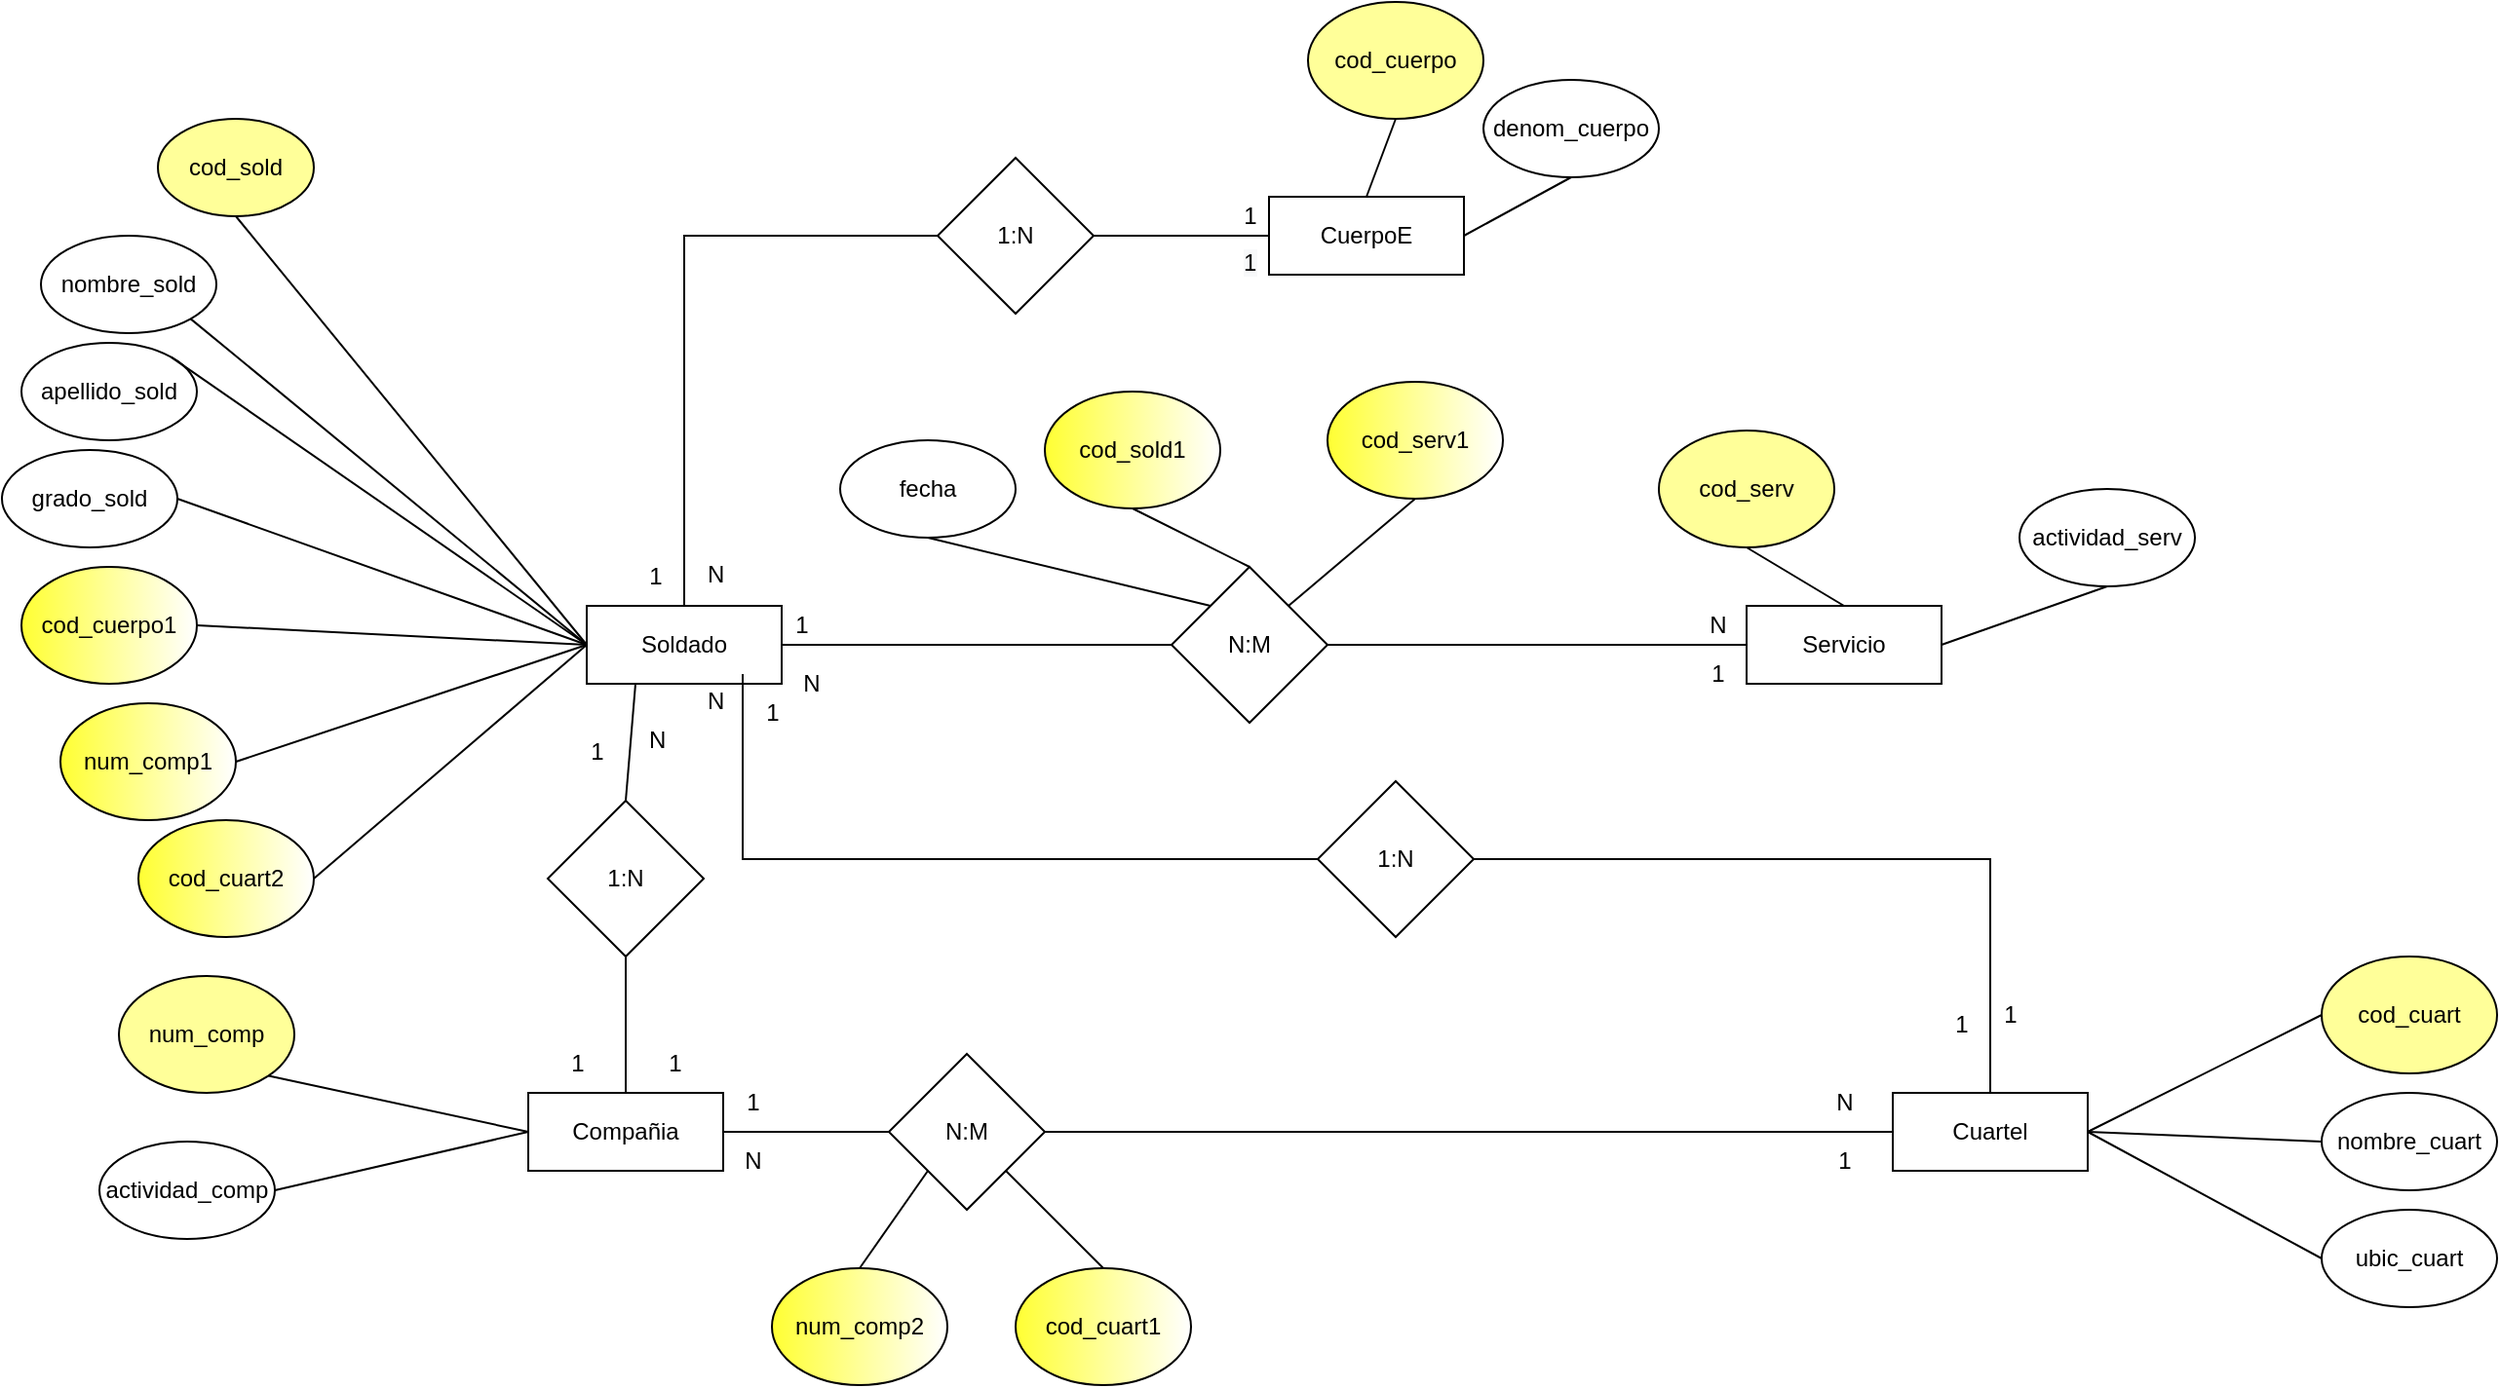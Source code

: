 <mxfile version="20.1.1" type="github">
  <diagram id="R2lEEEUBdFMjLlhIrx00" name="Page-1">
    <mxGraphModel dx="2239" dy="514" grid="1" gridSize="10" guides="1" tooltips="1" connect="1" arrows="1" fold="1" page="1" pageScale="1" pageWidth="850" pageHeight="1100" math="0" shadow="0" extFonts="Permanent Marker^https://fonts.googleapis.com/css?family=Permanent+Marker">
      <root>
        <mxCell id="0" />
        <mxCell id="1" parent="0" />
        <mxCell id="5S9MMPU5qZkrFcxa-tyb-1" value="Cuartel" style="whiteSpace=wrap;html=1;align=center;" parent="1" vertex="1">
          <mxGeometry x="860" y="600" width="100" height="40" as="geometry" />
        </mxCell>
        <mxCell id="5S9MMPU5qZkrFcxa-tyb-2" value="CuerpoE" style="whiteSpace=wrap;html=1;align=center;" parent="1" vertex="1">
          <mxGeometry x="540" y="140" width="100" height="40" as="geometry" />
        </mxCell>
        <mxCell id="5S9MMPU5qZkrFcxa-tyb-3" value="Soldado" style="whiteSpace=wrap;html=1;align=center;" parent="1" vertex="1">
          <mxGeometry x="190" y="350" width="100" height="40" as="geometry" />
        </mxCell>
        <mxCell id="5S9MMPU5qZkrFcxa-tyb-4" value="Compañia" style="whiteSpace=wrap;html=1;align=center;" parent="1" vertex="1">
          <mxGeometry x="160" y="600" width="100" height="40" as="geometry" />
        </mxCell>
        <mxCell id="5S9MMPU5qZkrFcxa-tyb-5" value="Servicio" style="whiteSpace=wrap;html=1;align=center;" parent="1" vertex="1">
          <mxGeometry x="785" y="350" width="100" height="40" as="geometry" />
        </mxCell>
        <mxCell id="5S9MMPU5qZkrFcxa-tyb-6" value="cod_sold" style="ellipse;whiteSpace=wrap;html=1;fillColor=#FFFF99;" parent="1" vertex="1">
          <mxGeometry x="-30" y="100" width="80" height="50" as="geometry" />
        </mxCell>
        <mxCell id="5S9MMPU5qZkrFcxa-tyb-7" value="num_comp" style="ellipse;whiteSpace=wrap;html=1;fillColor=#FFFF99;" parent="1" vertex="1">
          <mxGeometry x="-50" y="540" width="90" height="60" as="geometry" />
        </mxCell>
        <mxCell id="5S9MMPU5qZkrFcxa-tyb-8" value="cod_serv" style="ellipse;whiteSpace=wrap;html=1;fillColor=#FFFF99;" parent="1" vertex="1">
          <mxGeometry x="740" y="260" width="90" height="60" as="geometry" />
        </mxCell>
        <mxCell id="5S9MMPU5qZkrFcxa-tyb-9" value="cod_cuart" style="ellipse;whiteSpace=wrap;html=1;fillColor=#FFFF99;" parent="1" vertex="1">
          <mxGeometry x="1080" y="530" width="90" height="60" as="geometry" />
        </mxCell>
        <mxCell id="5S9MMPU5qZkrFcxa-tyb-10" value="" style="endArrow=none;html=1;rounded=0;entryX=0.5;entryY=1;entryDx=0;entryDy=0;" parent="1" target="5S9MMPU5qZkrFcxa-tyb-6" edge="1">
          <mxGeometry width="50" height="50" relative="1" as="geometry">
            <mxPoint x="190" y="370" as="sourcePoint" />
            <mxPoint x="145" y="275" as="targetPoint" />
          </mxGeometry>
        </mxCell>
        <mxCell id="5S9MMPU5qZkrFcxa-tyb-11" value="nombre_sold" style="ellipse;whiteSpace=wrap;html=1;fillColor=#FFFFFF;" parent="1" vertex="1">
          <mxGeometry x="-90" y="160" width="90" height="50" as="geometry" />
        </mxCell>
        <mxCell id="5S9MMPU5qZkrFcxa-tyb-12" value="apellido_sold" style="ellipse;whiteSpace=wrap;html=1;fillColor=#FFFFFF;" parent="1" vertex="1">
          <mxGeometry x="-100" y="215" width="90" height="50" as="geometry" />
        </mxCell>
        <mxCell id="5S9MMPU5qZkrFcxa-tyb-13" value="grado_sold" style="ellipse;whiteSpace=wrap;html=1;fillColor=#FFFFFF;" parent="1" vertex="1">
          <mxGeometry x="-110" y="270" width="90" height="50" as="geometry" />
        </mxCell>
        <mxCell id="5S9MMPU5qZkrFcxa-tyb-18" value="" style="endArrow=none;html=1;rounded=0;entryX=1;entryY=1;entryDx=0;entryDy=0;" parent="1" target="5S9MMPU5qZkrFcxa-tyb-11" edge="1">
          <mxGeometry width="50" height="50" relative="1" as="geometry">
            <mxPoint x="190" y="370" as="sourcePoint" />
            <mxPoint x="215" y="290" as="targetPoint" />
          </mxGeometry>
        </mxCell>
        <mxCell id="5S9MMPU5qZkrFcxa-tyb-19" value="" style="endArrow=none;html=1;rounded=0;entryX=1;entryY=0.5;entryDx=0;entryDy=0;" parent="1" target="5S9MMPU5qZkrFcxa-tyb-13" edge="1">
          <mxGeometry width="50" height="50" relative="1" as="geometry">
            <mxPoint x="190" y="370" as="sourcePoint" />
            <mxPoint x="155" y="350" as="targetPoint" />
          </mxGeometry>
        </mxCell>
        <mxCell id="5S9MMPU5qZkrFcxa-tyb-20" value="" style="endArrow=none;html=1;rounded=0;entryX=1;entryY=0;entryDx=0;entryDy=0;" parent="1" target="5S9MMPU5qZkrFcxa-tyb-12" edge="1">
          <mxGeometry width="50" height="50" relative="1" as="geometry">
            <mxPoint x="190" y="370" as="sourcePoint" />
            <mxPoint x="195" y="340" as="targetPoint" />
          </mxGeometry>
        </mxCell>
        <mxCell id="5S9MMPU5qZkrFcxa-tyb-23" value="nombre_cuart" style="ellipse;whiteSpace=wrap;html=1;fillColor=#FFFFFF;" parent="1" vertex="1">
          <mxGeometry x="1080" y="600" width="90" height="50" as="geometry" />
        </mxCell>
        <mxCell id="5S9MMPU5qZkrFcxa-tyb-24" value="ubic_cuart" style="ellipse;whiteSpace=wrap;html=1;fillColor=#FFFFFF;" parent="1" vertex="1">
          <mxGeometry x="1080" y="660" width="90" height="50" as="geometry" />
        </mxCell>
        <mxCell id="5S9MMPU5qZkrFcxa-tyb-25" value="" style="endArrow=none;html=1;rounded=0;exitX=1;exitY=0.5;exitDx=0;exitDy=0;entryX=0;entryY=0.5;entryDx=0;entryDy=0;" parent="1" source="5S9MMPU5qZkrFcxa-tyb-1" target="5S9MMPU5qZkrFcxa-tyb-9" edge="1">
          <mxGeometry width="50" height="50" relative="1" as="geometry">
            <mxPoint x="935" y="590" as="sourcePoint" />
            <mxPoint x="985" y="540" as="targetPoint" />
          </mxGeometry>
        </mxCell>
        <mxCell id="5S9MMPU5qZkrFcxa-tyb-26" value="" style="endArrow=none;html=1;rounded=0;entryX=0;entryY=0.5;entryDx=0;entryDy=0;exitX=1;exitY=0.5;exitDx=0;exitDy=0;" parent="1" source="5S9MMPU5qZkrFcxa-tyb-1" target="5S9MMPU5qZkrFcxa-tyb-23" edge="1">
          <mxGeometry width="50" height="50" relative="1" as="geometry">
            <mxPoint x="945" y="610" as="sourcePoint" />
            <mxPoint x="995" y="560" as="targetPoint" />
          </mxGeometry>
        </mxCell>
        <mxCell id="5S9MMPU5qZkrFcxa-tyb-27" value="" style="endArrow=none;html=1;rounded=0;entryX=0;entryY=0.5;entryDx=0;entryDy=0;exitX=1;exitY=0.5;exitDx=0;exitDy=0;" parent="1" target="5S9MMPU5qZkrFcxa-tyb-24" edge="1" source="5S9MMPU5qZkrFcxa-tyb-1">
          <mxGeometry width="50" height="50" relative="1" as="geometry">
            <mxPoint x="955" y="620" as="sourcePoint" />
            <mxPoint x="1015" y="610" as="targetPoint" />
          </mxGeometry>
        </mxCell>
        <mxCell id="5S9MMPU5qZkrFcxa-tyb-28" value="cod_cuerpo" style="ellipse;whiteSpace=wrap;html=1;fillColor=#FFFF99;" parent="1" vertex="1">
          <mxGeometry x="560" y="40" width="90" height="60" as="geometry" />
        </mxCell>
        <mxCell id="5S9MMPU5qZkrFcxa-tyb-29" value="denom_cuerpo" style="ellipse;whiteSpace=wrap;html=1;fillColor=#FFFFFF;" parent="1" vertex="1">
          <mxGeometry x="650" y="80" width="90" height="50" as="geometry" />
        </mxCell>
        <mxCell id="5S9MMPU5qZkrFcxa-tyb-30" value="" style="endArrow=none;html=1;rounded=0;entryX=0.5;entryY=1;entryDx=0;entryDy=0;exitX=0.5;exitY=0;exitDx=0;exitDy=0;" parent="1" source="5S9MMPU5qZkrFcxa-tyb-2" target="5S9MMPU5qZkrFcxa-tyb-28" edge="1">
          <mxGeometry width="50" height="50" relative="1" as="geometry">
            <mxPoint x="470" y="290" as="sourcePoint" />
            <mxPoint x="520" y="240" as="targetPoint" />
          </mxGeometry>
        </mxCell>
        <mxCell id="5S9MMPU5qZkrFcxa-tyb-31" value="" style="endArrow=none;html=1;rounded=0;entryX=0.5;entryY=1;entryDx=0;entryDy=0;exitX=1;exitY=0.5;exitDx=0;exitDy=0;" parent="1" source="5S9MMPU5qZkrFcxa-tyb-2" target="5S9MMPU5qZkrFcxa-tyb-29" edge="1">
          <mxGeometry width="50" height="50" relative="1" as="geometry">
            <mxPoint x="550" y="170" as="sourcePoint" />
            <mxPoint x="535" y="130" as="targetPoint" />
          </mxGeometry>
        </mxCell>
        <mxCell id="5S9MMPU5qZkrFcxa-tyb-32" value="actividad_comp" style="ellipse;whiteSpace=wrap;html=1;fillColor=#FFFFFF;" parent="1" vertex="1">
          <mxGeometry x="-60" y="625" width="90" height="50" as="geometry" />
        </mxCell>
        <mxCell id="5S9MMPU5qZkrFcxa-tyb-33" value="" style="endArrow=none;html=1;rounded=0;exitX=0;exitY=0.5;exitDx=0;exitDy=0;entryX=1;entryY=0.5;entryDx=0;entryDy=0;" parent="1" source="5S9MMPU5qZkrFcxa-tyb-4" target="5S9MMPU5qZkrFcxa-tyb-32" edge="1">
          <mxGeometry width="50" height="50" relative="1" as="geometry">
            <mxPoint x="305" y="630" as="sourcePoint" />
            <mxPoint x="355" y="580" as="targetPoint" />
          </mxGeometry>
        </mxCell>
        <mxCell id="5S9MMPU5qZkrFcxa-tyb-34" value="" style="endArrow=none;html=1;rounded=0;exitX=0;exitY=0.5;exitDx=0;exitDy=0;entryX=1;entryY=1;entryDx=0;entryDy=0;" parent="1" source="5S9MMPU5qZkrFcxa-tyb-4" target="5S9MMPU5qZkrFcxa-tyb-7" edge="1">
          <mxGeometry width="50" height="50" relative="1" as="geometry">
            <mxPoint x="145" y="610" as="sourcePoint" />
            <mxPoint x="210" y="580" as="targetPoint" />
          </mxGeometry>
        </mxCell>
        <mxCell id="5S9MMPU5qZkrFcxa-tyb-35" value="actividad_serv" style="ellipse;whiteSpace=wrap;html=1;fillColor=#FFFFFF;" parent="1" vertex="1">
          <mxGeometry x="925" y="290" width="90" height="50" as="geometry" />
        </mxCell>
        <mxCell id="5S9MMPU5qZkrFcxa-tyb-36" value="" style="endArrow=none;html=1;rounded=0;entryX=0.5;entryY=1;entryDx=0;entryDy=0;exitX=0.5;exitY=0;exitDx=0;exitDy=0;" parent="1" source="5S9MMPU5qZkrFcxa-tyb-5" target="5S9MMPU5qZkrFcxa-tyb-8" edge="1">
          <mxGeometry width="50" height="50" relative="1" as="geometry">
            <mxPoint x="625" y="360" as="sourcePoint" />
            <mxPoint x="675" y="310" as="targetPoint" />
          </mxGeometry>
        </mxCell>
        <mxCell id="5S9MMPU5qZkrFcxa-tyb-37" value="" style="endArrow=none;html=1;rounded=0;entryX=0.5;entryY=1;entryDx=0;entryDy=0;exitX=1;exitY=0.5;exitDx=0;exitDy=0;" parent="1" source="5S9MMPU5qZkrFcxa-tyb-5" target="5S9MMPU5qZkrFcxa-tyb-35" edge="1">
          <mxGeometry width="50" height="50" relative="1" as="geometry">
            <mxPoint x="845" y="350" as="sourcePoint" />
            <mxPoint x="810" y="320" as="targetPoint" />
          </mxGeometry>
        </mxCell>
        <mxCell id="5S9MMPU5qZkrFcxa-tyb-38" value="1:N" style="rhombus;whiteSpace=wrap;html=1;fillColor=#FFFFFF;" parent="1" vertex="1">
          <mxGeometry x="370" y="120" width="80" height="80" as="geometry" />
        </mxCell>
        <mxCell id="5S9MMPU5qZkrFcxa-tyb-40" value="" style="endArrow=none;html=1;rounded=0;exitX=0.5;exitY=0;exitDx=0;exitDy=0;entryX=0;entryY=0.5;entryDx=0;entryDy=0;" parent="1" source="5S9MMPU5qZkrFcxa-tyb-3" target="5S9MMPU5qZkrFcxa-tyb-38" edge="1">
          <mxGeometry width="50" height="50" relative="1" as="geometry">
            <mxPoint x="400" y="320" as="sourcePoint" />
            <mxPoint x="240" y="200" as="targetPoint" />
            <Array as="points">
              <mxPoint x="240" y="160" />
            </Array>
          </mxGeometry>
        </mxCell>
        <mxCell id="5S9MMPU5qZkrFcxa-tyb-41" value="" style="endArrow=none;html=1;rounded=0;exitX=1;exitY=0.5;exitDx=0;exitDy=0;" parent="1" source="5S9MMPU5qZkrFcxa-tyb-38" target="5S9MMPU5qZkrFcxa-tyb-2" edge="1">
          <mxGeometry width="50" height="50" relative="1" as="geometry">
            <mxPoint x="400" y="320" as="sourcePoint" />
            <mxPoint x="450" y="270" as="targetPoint" />
          </mxGeometry>
        </mxCell>
        <mxCell id="5S9MMPU5qZkrFcxa-tyb-42" value="1" style="text;html=1;align=center;verticalAlign=middle;resizable=0;points=[];autosize=1;strokeColor=none;fillColor=none;" parent="1" vertex="1">
          <mxGeometry x="210" y="320" width="30" height="30" as="geometry" />
        </mxCell>
        <mxCell id="5S9MMPU5qZkrFcxa-tyb-45" value="1" style="text;html=1;align=center;verticalAlign=middle;resizable=0;points=[];autosize=1;strokeColor=none;fillColor=none;" parent="1" vertex="1">
          <mxGeometry x="515" y="135" width="30" height="30" as="geometry" />
        </mxCell>
        <mxCell id="5S9MMPU5qZkrFcxa-tyb-46" value="&lt;span style=&quot;color: rgb(0, 0, 0); font-family: Helvetica; font-size: 12px; font-style: normal; font-variant-ligatures: normal; font-variant-caps: normal; font-weight: 400; letter-spacing: normal; orphans: 2; text-align: center; text-indent: 0px; text-transform: none; widows: 2; word-spacing: 0px; -webkit-text-stroke-width: 0px; background-color: rgb(248, 249, 250); text-decoration-thickness: initial; text-decoration-style: initial; text-decoration-color: initial; float: none; display: inline !important;&quot;&gt;1&lt;/span&gt;" style="text;whiteSpace=wrap;html=1;" parent="1" vertex="1">
          <mxGeometry x="525" y="160" width="40" height="40" as="geometry" />
        </mxCell>
        <mxCell id="5S9MMPU5qZkrFcxa-tyb-47" value="&lt;div style=&quot;text-align: center;&quot;&gt;N&lt;/div&gt;" style="text;whiteSpace=wrap;html=1;" parent="1" vertex="1">
          <mxGeometry x="250" y="320" width="40" height="40" as="geometry" />
        </mxCell>
        <mxCell id="5S9MMPU5qZkrFcxa-tyb-48" value="1:N" style="rhombus;whiteSpace=wrap;html=1;fillColor=#FFFFFF;" parent="1" vertex="1">
          <mxGeometry x="170" y="450" width="80" height="80" as="geometry" />
        </mxCell>
        <mxCell id="5S9MMPU5qZkrFcxa-tyb-49" value="" style="endArrow=none;html=1;rounded=0;exitX=0.5;exitY=0;exitDx=0;exitDy=0;entryX=0.5;entryY=1;entryDx=0;entryDy=0;" parent="1" source="5S9MMPU5qZkrFcxa-tyb-4" target="5S9MMPU5qZkrFcxa-tyb-48" edge="1">
          <mxGeometry width="50" height="50" relative="1" as="geometry">
            <mxPoint x="400" y="480" as="sourcePoint" />
            <mxPoint x="450" y="430" as="targetPoint" />
          </mxGeometry>
        </mxCell>
        <mxCell id="5S9MMPU5qZkrFcxa-tyb-50" value="" style="endArrow=none;html=1;rounded=0;exitX=0.5;exitY=0;exitDx=0;exitDy=0;entryX=0.25;entryY=1;entryDx=0;entryDy=0;" parent="1" source="5S9MMPU5qZkrFcxa-tyb-48" target="5S9MMPU5qZkrFcxa-tyb-3" edge="1">
          <mxGeometry width="50" height="50" relative="1" as="geometry">
            <mxPoint x="400" y="480" as="sourcePoint" />
            <mxPoint x="450" y="430" as="targetPoint" />
            <Array as="points" />
          </mxGeometry>
        </mxCell>
        <mxCell id="5S9MMPU5qZkrFcxa-tyb-51" value="1" style="text;html=1;align=center;verticalAlign=middle;resizable=0;points=[];autosize=1;strokeColor=none;fillColor=none;" parent="1" vertex="1">
          <mxGeometry x="180" y="410" width="30" height="30" as="geometry" />
        </mxCell>
        <mxCell id="5S9MMPU5qZkrFcxa-tyb-52" value="1" style="text;html=1;align=center;verticalAlign=middle;resizable=0;points=[];autosize=1;strokeColor=none;fillColor=none;" parent="1" vertex="1">
          <mxGeometry x="170" y="570" width="30" height="30" as="geometry" />
        </mxCell>
        <mxCell id="5S9MMPU5qZkrFcxa-tyb-53" value="1" style="text;html=1;align=center;verticalAlign=middle;resizable=0;points=[];autosize=1;strokeColor=none;fillColor=none;" parent="1" vertex="1">
          <mxGeometry x="220" y="570" width="30" height="30" as="geometry" />
        </mxCell>
        <mxCell id="5S9MMPU5qZkrFcxa-tyb-54" value="&lt;div style=&quot;text-align: center;&quot;&gt;N&lt;/div&gt;" style="text;whiteSpace=wrap;html=1;" parent="1" vertex="1">
          <mxGeometry x="250" y="385" width="40" height="40" as="geometry" />
        </mxCell>
        <mxCell id="5S9MMPU5qZkrFcxa-tyb-55" value="N:M" style="rhombus;whiteSpace=wrap;html=1;fillColor=#FFFFFF;" parent="1" vertex="1">
          <mxGeometry x="345" y="580" width="80" height="80" as="geometry" />
        </mxCell>
        <mxCell id="5S9MMPU5qZkrFcxa-tyb-56" value="" style="endArrow=none;html=1;rounded=0;exitX=1;exitY=0.5;exitDx=0;exitDy=0;entryX=0;entryY=0.5;entryDx=0;entryDy=0;" parent="1" source="5S9MMPU5qZkrFcxa-tyb-4" target="5S9MMPU5qZkrFcxa-tyb-55" edge="1">
          <mxGeometry width="50" height="50" relative="1" as="geometry">
            <mxPoint x="400" y="570" as="sourcePoint" />
            <mxPoint x="450" y="520" as="targetPoint" />
          </mxGeometry>
        </mxCell>
        <mxCell id="5S9MMPU5qZkrFcxa-tyb-57" value="" style="endArrow=none;html=1;rounded=0;exitX=1;exitY=0.5;exitDx=0;exitDy=0;entryX=0;entryY=0.5;entryDx=0;entryDy=0;" parent="1" source="5S9MMPU5qZkrFcxa-tyb-55" target="5S9MMPU5qZkrFcxa-tyb-1" edge="1">
          <mxGeometry width="50" height="50" relative="1" as="geometry">
            <mxPoint x="400" y="570" as="sourcePoint" />
            <mxPoint x="450" y="520" as="targetPoint" />
            <Array as="points">
              <mxPoint x="570" y="620" />
            </Array>
          </mxGeometry>
        </mxCell>
        <mxCell id="5S9MMPU5qZkrFcxa-tyb-58" value="1" style="text;html=1;align=center;verticalAlign=middle;resizable=0;points=[];autosize=1;strokeColor=none;fillColor=none;" parent="1" vertex="1">
          <mxGeometry x="260" y="590" width="30" height="30" as="geometry" />
        </mxCell>
        <mxCell id="5S9MMPU5qZkrFcxa-tyb-59" value="N" style="text;html=1;align=center;verticalAlign=middle;resizable=0;points=[];autosize=1;strokeColor=none;fillColor=none;" parent="1" vertex="1">
          <mxGeometry x="820" y="590" width="30" height="30" as="geometry" />
        </mxCell>
        <mxCell id="5S9MMPU5qZkrFcxa-tyb-60" value="1" style="text;html=1;align=center;verticalAlign=middle;resizable=0;points=[];autosize=1;strokeColor=none;fillColor=none;" parent="1" vertex="1">
          <mxGeometry x="820" y="620" width="30" height="30" as="geometry" />
        </mxCell>
        <mxCell id="5S9MMPU5qZkrFcxa-tyb-61" value="N" style="text;html=1;align=center;verticalAlign=middle;resizable=0;points=[];autosize=1;strokeColor=none;fillColor=none;" parent="1" vertex="1">
          <mxGeometry x="260" y="620" width="30" height="30" as="geometry" />
        </mxCell>
        <mxCell id="5S9MMPU5qZkrFcxa-tyb-62" value="num_comp2" style="ellipse;whiteSpace=wrap;html=1;fillColor=default;gradientColor=#FFFF33;gradientDirection=west;" parent="1" vertex="1">
          <mxGeometry x="285" y="690" width="90" height="60" as="geometry" />
        </mxCell>
        <mxCell id="5S9MMPU5qZkrFcxa-tyb-64" value="" style="endArrow=none;html=1;rounded=0;exitX=0;exitY=1;exitDx=0;exitDy=0;entryX=0.5;entryY=0;entryDx=0;entryDy=0;" parent="1" source="5S9MMPU5qZkrFcxa-tyb-55" target="5S9MMPU5qZkrFcxa-tyb-62" edge="1">
          <mxGeometry width="50" height="50" relative="1" as="geometry">
            <mxPoint x="400" y="570" as="sourcePoint" />
            <mxPoint x="450" y="520" as="targetPoint" />
          </mxGeometry>
        </mxCell>
        <mxCell id="5S9MMPU5qZkrFcxa-tyb-65" value="" style="endArrow=none;html=1;rounded=0;exitX=1;exitY=1;exitDx=0;exitDy=0;entryX=0.5;entryY=0;entryDx=0;entryDy=0;" parent="1" source="5S9MMPU5qZkrFcxa-tyb-55" edge="1">
          <mxGeometry width="50" height="50" relative="1" as="geometry">
            <mxPoint x="400" y="570" as="sourcePoint" />
            <mxPoint x="455" y="690" as="targetPoint" />
          </mxGeometry>
        </mxCell>
        <mxCell id="5S9MMPU5qZkrFcxa-tyb-66" value="cod_cuart1" style="ellipse;whiteSpace=wrap;html=1;fillColor=default;gradientColor=#FFFF33;gradientDirection=west;" parent="1" vertex="1">
          <mxGeometry x="410" y="690" width="90" height="60" as="geometry" />
        </mxCell>
        <mxCell id="5S9MMPU5qZkrFcxa-tyb-67" value="1:N" style="rhombus;whiteSpace=wrap;html=1;fillColor=#FFFFFF;" parent="1" vertex="1">
          <mxGeometry x="565" y="440" width="80" height="80" as="geometry" />
        </mxCell>
        <mxCell id="5S9MMPU5qZkrFcxa-tyb-68" value="" style="endArrow=none;html=1;rounded=0;exitX=1;exitY=0.5;exitDx=0;exitDy=0;entryX=0.5;entryY=0;entryDx=0;entryDy=0;" parent="1" source="5S9MMPU5qZkrFcxa-tyb-67" target="5S9MMPU5qZkrFcxa-tyb-1" edge="1">
          <mxGeometry width="50" height="50" relative="1" as="geometry">
            <mxPoint x="825" y="750" as="sourcePoint" />
            <mxPoint x="875" y="700" as="targetPoint" />
            <Array as="points">
              <mxPoint x="910" y="480" />
            </Array>
          </mxGeometry>
        </mxCell>
        <mxCell id="5S9MMPU5qZkrFcxa-tyb-69" value="" style="endArrow=none;html=1;rounded=0;entryX=0;entryY=0.5;entryDx=0;entryDy=0;" parent="1" target="5S9MMPU5qZkrFcxa-tyb-67" edge="1">
          <mxGeometry width="50" height="50" relative="1" as="geometry">
            <mxPoint x="270" y="385" as="sourcePoint" />
            <mxPoint x="530" y="470" as="targetPoint" />
            <Array as="points">
              <mxPoint x="270" y="480" />
            </Array>
          </mxGeometry>
        </mxCell>
        <mxCell id="5S9MMPU5qZkrFcxa-tyb-70" value="1" style="text;html=1;align=center;verticalAlign=middle;resizable=0;points=[];autosize=1;strokeColor=none;fillColor=none;" parent="1" vertex="1">
          <mxGeometry x="285" y="345" width="30" height="30" as="geometry" />
        </mxCell>
        <mxCell id="5S9MMPU5qZkrFcxa-tyb-71" value="1" style="text;html=1;align=center;verticalAlign=middle;resizable=0;points=[];autosize=1;strokeColor=none;fillColor=none;" parent="1" vertex="1">
          <mxGeometry x="905" y="545" width="30" height="30" as="geometry" />
        </mxCell>
        <mxCell id="5S9MMPU5qZkrFcxa-tyb-72" value="1" style="text;html=1;align=center;verticalAlign=middle;resizable=0;points=[];autosize=1;strokeColor=none;fillColor=none;" parent="1" vertex="1">
          <mxGeometry x="880" y="550" width="30" height="30" as="geometry" />
        </mxCell>
        <mxCell id="5S9MMPU5qZkrFcxa-tyb-73" value="N" style="text;html=1;align=center;verticalAlign=middle;resizable=0;points=[];autosize=1;strokeColor=none;fillColor=none;" parent="1" vertex="1">
          <mxGeometry x="290" y="375" width="30" height="30" as="geometry" />
        </mxCell>
        <mxCell id="9ytHw_EWc40DcG8zcR17-2" value="N" style="text;html=1;align=center;verticalAlign=middle;resizable=0;points=[];autosize=1;strokeColor=none;fillColor=none;" vertex="1" parent="1">
          <mxGeometry x="755" y="345" width="30" height="30" as="geometry" />
        </mxCell>
        <mxCell id="9ytHw_EWc40DcG8zcR17-3" value="1" style="text;html=1;align=center;verticalAlign=middle;resizable=0;points=[];autosize=1;strokeColor=none;fillColor=none;" vertex="1" parent="1">
          <mxGeometry x="755" y="370" width="30" height="30" as="geometry" />
        </mxCell>
        <mxCell id="9ytHw_EWc40DcG8zcR17-4" value="1" style="text;html=1;align=center;verticalAlign=middle;resizable=0;points=[];autosize=1;strokeColor=none;fillColor=none;" vertex="1" parent="1">
          <mxGeometry x="270" y="390" width="30" height="30" as="geometry" />
        </mxCell>
        <mxCell id="9ytHw_EWc40DcG8zcR17-5" value="N:M" style="rhombus;whiteSpace=wrap;html=1;fillColor=#FFFFFF;" vertex="1" parent="1">
          <mxGeometry x="490" y="330" width="80" height="80" as="geometry" />
        </mxCell>
        <mxCell id="9ytHw_EWc40DcG8zcR17-6" value="" style="endArrow=none;html=1;rounded=0;" edge="1" parent="1" source="5S9MMPU5qZkrFcxa-tyb-3">
          <mxGeometry width="50" height="50" relative="1" as="geometry">
            <mxPoint x="700" y="420" as="sourcePoint" />
            <mxPoint x="490" y="370" as="targetPoint" />
          </mxGeometry>
        </mxCell>
        <mxCell id="9ytHw_EWc40DcG8zcR17-7" value="" style="endArrow=none;html=1;rounded=0;exitX=1;exitY=0.5;exitDx=0;exitDy=0;entryX=0;entryY=0.5;entryDx=0;entryDy=0;" edge="1" parent="1" source="9ytHw_EWc40DcG8zcR17-5" target="5S9MMPU5qZkrFcxa-tyb-5">
          <mxGeometry width="50" height="50" relative="1" as="geometry">
            <mxPoint x="700" y="420" as="sourcePoint" />
            <mxPoint x="750" y="370" as="targetPoint" />
          </mxGeometry>
        </mxCell>
        <mxCell id="9ytHw_EWc40DcG8zcR17-8" value="cod_sold1" style="ellipse;whiteSpace=wrap;html=1;fillColor=default;gradientColor=#FFFF33;gradientDirection=west;" vertex="1" parent="1">
          <mxGeometry x="425" y="240" width="90" height="60" as="geometry" />
        </mxCell>
        <mxCell id="9ytHw_EWc40DcG8zcR17-9" value="cod_serv1" style="ellipse;whiteSpace=wrap;html=1;fillColor=default;gradientColor=#FFFF33;gradientDirection=west;" vertex="1" parent="1">
          <mxGeometry x="570" y="235" width="90" height="60" as="geometry" />
        </mxCell>
        <mxCell id="9ytHw_EWc40DcG8zcR17-10" value="fecha" style="ellipse;whiteSpace=wrap;html=1;fillColor=#FFFFFF;" vertex="1" parent="1">
          <mxGeometry x="320" y="265" width="90" height="50" as="geometry" />
        </mxCell>
        <mxCell id="9ytHw_EWc40DcG8zcR17-11" value="" style="endArrow=none;html=1;rounded=0;exitX=0;exitY=0;exitDx=0;exitDy=0;entryX=0.5;entryY=1;entryDx=0;entryDy=0;" edge="1" parent="1" source="9ytHw_EWc40DcG8zcR17-5" target="9ytHw_EWc40DcG8zcR17-10">
          <mxGeometry width="50" height="50" relative="1" as="geometry">
            <mxPoint x="700" y="420" as="sourcePoint" />
            <mxPoint x="750" y="370" as="targetPoint" />
          </mxGeometry>
        </mxCell>
        <mxCell id="9ytHw_EWc40DcG8zcR17-12" value="" style="endArrow=none;html=1;rounded=0;exitX=0.5;exitY=0;exitDx=0;exitDy=0;entryX=0.5;entryY=1;entryDx=0;entryDy=0;" edge="1" parent="1" source="9ytHw_EWc40DcG8zcR17-5" target="9ytHw_EWc40DcG8zcR17-8">
          <mxGeometry width="50" height="50" relative="1" as="geometry">
            <mxPoint x="700" y="420" as="sourcePoint" />
            <mxPoint x="750" y="370" as="targetPoint" />
          </mxGeometry>
        </mxCell>
        <mxCell id="9ytHw_EWc40DcG8zcR17-13" value="" style="endArrow=none;html=1;rounded=0;exitX=1;exitY=0;exitDx=0;exitDy=0;entryX=0.5;entryY=1;entryDx=0;entryDy=0;" edge="1" parent="1" source="9ytHw_EWc40DcG8zcR17-5" target="9ytHw_EWc40DcG8zcR17-9">
          <mxGeometry width="50" height="50" relative="1" as="geometry">
            <mxPoint x="700" y="420" as="sourcePoint" />
            <mxPoint x="750" y="370" as="targetPoint" />
          </mxGeometry>
        </mxCell>
        <mxCell id="9ytHw_EWc40DcG8zcR17-15" value="" style="endArrow=none;html=1;rounded=0;exitX=0;exitY=0.5;exitDx=0;exitDy=0;entryX=1;entryY=0.5;entryDx=0;entryDy=0;" edge="1" parent="1" source="5S9MMPU5qZkrFcxa-tyb-3" target="9ytHw_EWc40DcG8zcR17-16">
          <mxGeometry width="50" height="50" relative="1" as="geometry">
            <mxPoint x="69" y="322" as="sourcePoint" />
            <mxPoint x="235" y="60" as="targetPoint" />
          </mxGeometry>
        </mxCell>
        <mxCell id="9ytHw_EWc40DcG8zcR17-16" value="num_comp1" style="ellipse;whiteSpace=wrap;html=1;fillColor=default;gradientColor=#FFFF33;gradientDirection=west;" vertex="1" parent="1">
          <mxGeometry x="-80" y="400" width="90" height="60" as="geometry" />
        </mxCell>
        <mxCell id="9ytHw_EWc40DcG8zcR17-17" value="cod_cuerpo1" style="ellipse;whiteSpace=wrap;html=1;fillColor=default;gradientColor=#FFFF33;gradientDirection=west;" vertex="1" parent="1">
          <mxGeometry x="-100" y="330" width="90" height="60" as="geometry" />
        </mxCell>
        <mxCell id="9ytHw_EWc40DcG8zcR17-18" value="" style="endArrow=none;html=1;rounded=0;entryX=1;entryY=0.5;entryDx=0;entryDy=0;exitX=0;exitY=0.5;exitDx=0;exitDy=0;" edge="1" parent="1" source="5S9MMPU5qZkrFcxa-tyb-3" target="9ytHw_EWc40DcG8zcR17-17">
          <mxGeometry width="50" height="50" relative="1" as="geometry">
            <mxPoint x="85" y="360" as="sourcePoint" />
            <mxPoint x="55" y="170" as="targetPoint" />
          </mxGeometry>
        </mxCell>
        <mxCell id="9ytHw_EWc40DcG8zcR17-24" value="&lt;div style=&quot;text-align: center;&quot;&gt;N&lt;/div&gt;" style="text;whiteSpace=wrap;html=1;" vertex="1" parent="1">
          <mxGeometry x="220" y="405" width="40" height="40" as="geometry" />
        </mxCell>
        <mxCell id="9ytHw_EWc40DcG8zcR17-27" value="cod_cuart2" style="ellipse;whiteSpace=wrap;html=1;fillColor=default;gradientColor=#FFFF33;gradientDirection=west;" vertex="1" parent="1">
          <mxGeometry x="-40" y="460" width="90" height="60" as="geometry" />
        </mxCell>
        <mxCell id="9ytHw_EWc40DcG8zcR17-28" value="" style="endArrow=none;html=1;rounded=0;exitX=1;exitY=0.5;exitDx=0;exitDy=0;entryX=0;entryY=0.5;entryDx=0;entryDy=0;" edge="1" parent="1" source="9ytHw_EWc40DcG8zcR17-27" target="5S9MMPU5qZkrFcxa-tyb-3">
          <mxGeometry width="50" height="50" relative="1" as="geometry">
            <mxPoint x="170" y="530" as="sourcePoint" />
            <mxPoint x="220" y="480" as="targetPoint" />
          </mxGeometry>
        </mxCell>
      </root>
    </mxGraphModel>
  </diagram>
</mxfile>
